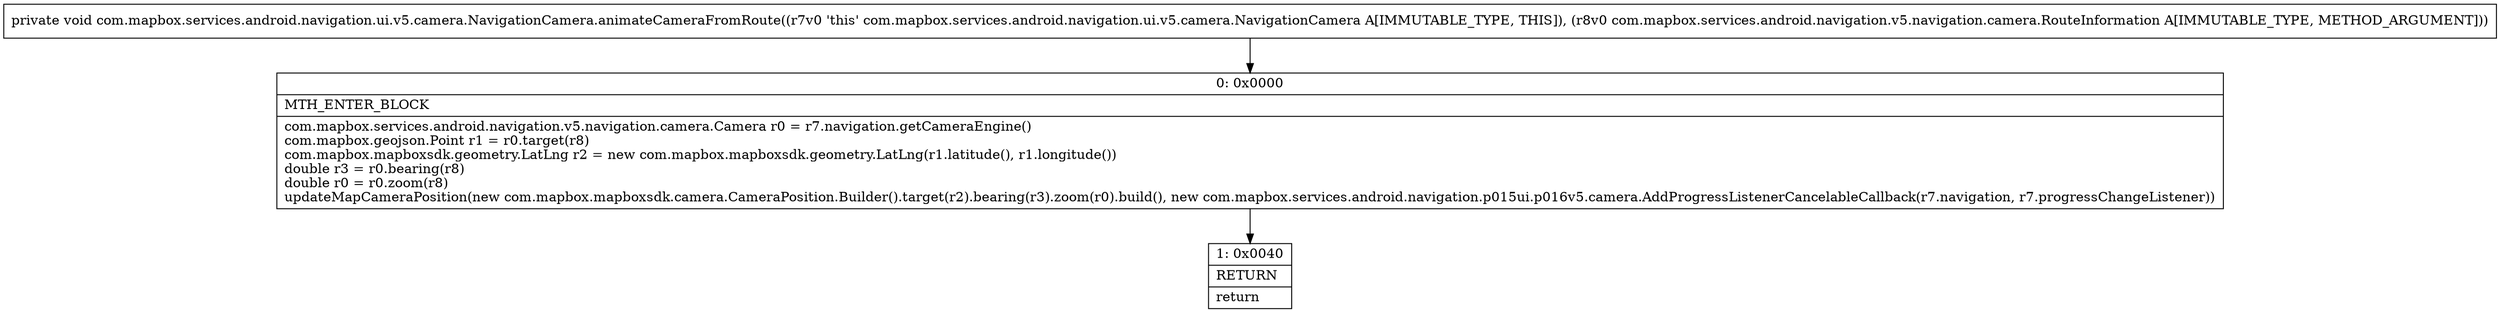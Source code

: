 digraph "CFG forcom.mapbox.services.android.navigation.ui.v5.camera.NavigationCamera.animateCameraFromRoute(Lcom\/mapbox\/services\/android\/navigation\/v5\/navigation\/camera\/RouteInformation;)V" {
Node_0 [shape=record,label="{0\:\ 0x0000|MTH_ENTER_BLOCK\l|com.mapbox.services.android.navigation.v5.navigation.camera.Camera r0 = r7.navigation.getCameraEngine()\lcom.mapbox.geojson.Point r1 = r0.target(r8)\lcom.mapbox.mapboxsdk.geometry.LatLng r2 = new com.mapbox.mapboxsdk.geometry.LatLng(r1.latitude(), r1.longitude())\ldouble r3 = r0.bearing(r8)\ldouble r0 = r0.zoom(r8)\lupdateMapCameraPosition(new com.mapbox.mapboxsdk.camera.CameraPosition.Builder().target(r2).bearing(r3).zoom(r0).build(), new com.mapbox.services.android.navigation.p015ui.p016v5.camera.AddProgressListenerCancelableCallback(r7.navigation, r7.progressChangeListener))\l}"];
Node_1 [shape=record,label="{1\:\ 0x0040|RETURN\l|return\l}"];
MethodNode[shape=record,label="{private void com.mapbox.services.android.navigation.ui.v5.camera.NavigationCamera.animateCameraFromRoute((r7v0 'this' com.mapbox.services.android.navigation.ui.v5.camera.NavigationCamera A[IMMUTABLE_TYPE, THIS]), (r8v0 com.mapbox.services.android.navigation.v5.navigation.camera.RouteInformation A[IMMUTABLE_TYPE, METHOD_ARGUMENT])) }"];
MethodNode -> Node_0;
Node_0 -> Node_1;
}

